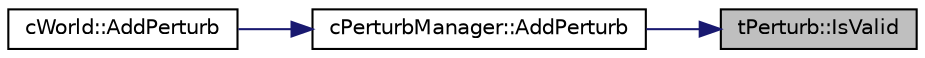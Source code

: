 digraph "tPerturb::IsValid"
{
 // LATEX_PDF_SIZE
  edge [fontname="Helvetica",fontsize="10",labelfontname="Helvetica",labelfontsize="10"];
  node [fontname="Helvetica",fontsize="10",shape=record];
  rankdir="RL";
  Node1 [label="tPerturb::IsValid",height=0.2,width=0.4,color="black", fillcolor="grey75", style="filled", fontcolor="black",tooltip=" "];
  Node1 -> Node2 [dir="back",color="midnightblue",fontsize="10",style="solid",fontname="Helvetica"];
  Node2 [label="cPerturbManager::AddPerturb",height=0.2,width=0.4,color="black", fillcolor="white", style="filled",URL="$classc_perturb_manager.html#a27a23f7b4bd0d32aa80602556d215be3",tooltip=" "];
  Node2 -> Node3 [dir="back",color="midnightblue",fontsize="10",style="solid",fontname="Helvetica"];
  Node3 [label="cWorld::AddPerturb",height=0.2,width=0.4,color="black", fillcolor="white", style="filled",URL="$classc_world.html#aaa64224952909cabed53a18c69746741",tooltip=" "];
}
